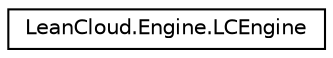 digraph "Graphical Class Hierarchy"
{
  edge [fontname="Helvetica",fontsize="10",labelfontname="Helvetica",labelfontsize="10"];
  node [fontname="Helvetica",fontsize="10",shape=record];
  rankdir="LR";
  Node1 [label="LeanCloud.Engine.LCEngine",height=0.2,width=0.4,color="black", fillcolor="white", style="filled",URL="$classLeanCloud_1_1Engine_1_1LCEngine.html",tooltip="LCEngine provides the initialization of LeanEngine. "];
}
